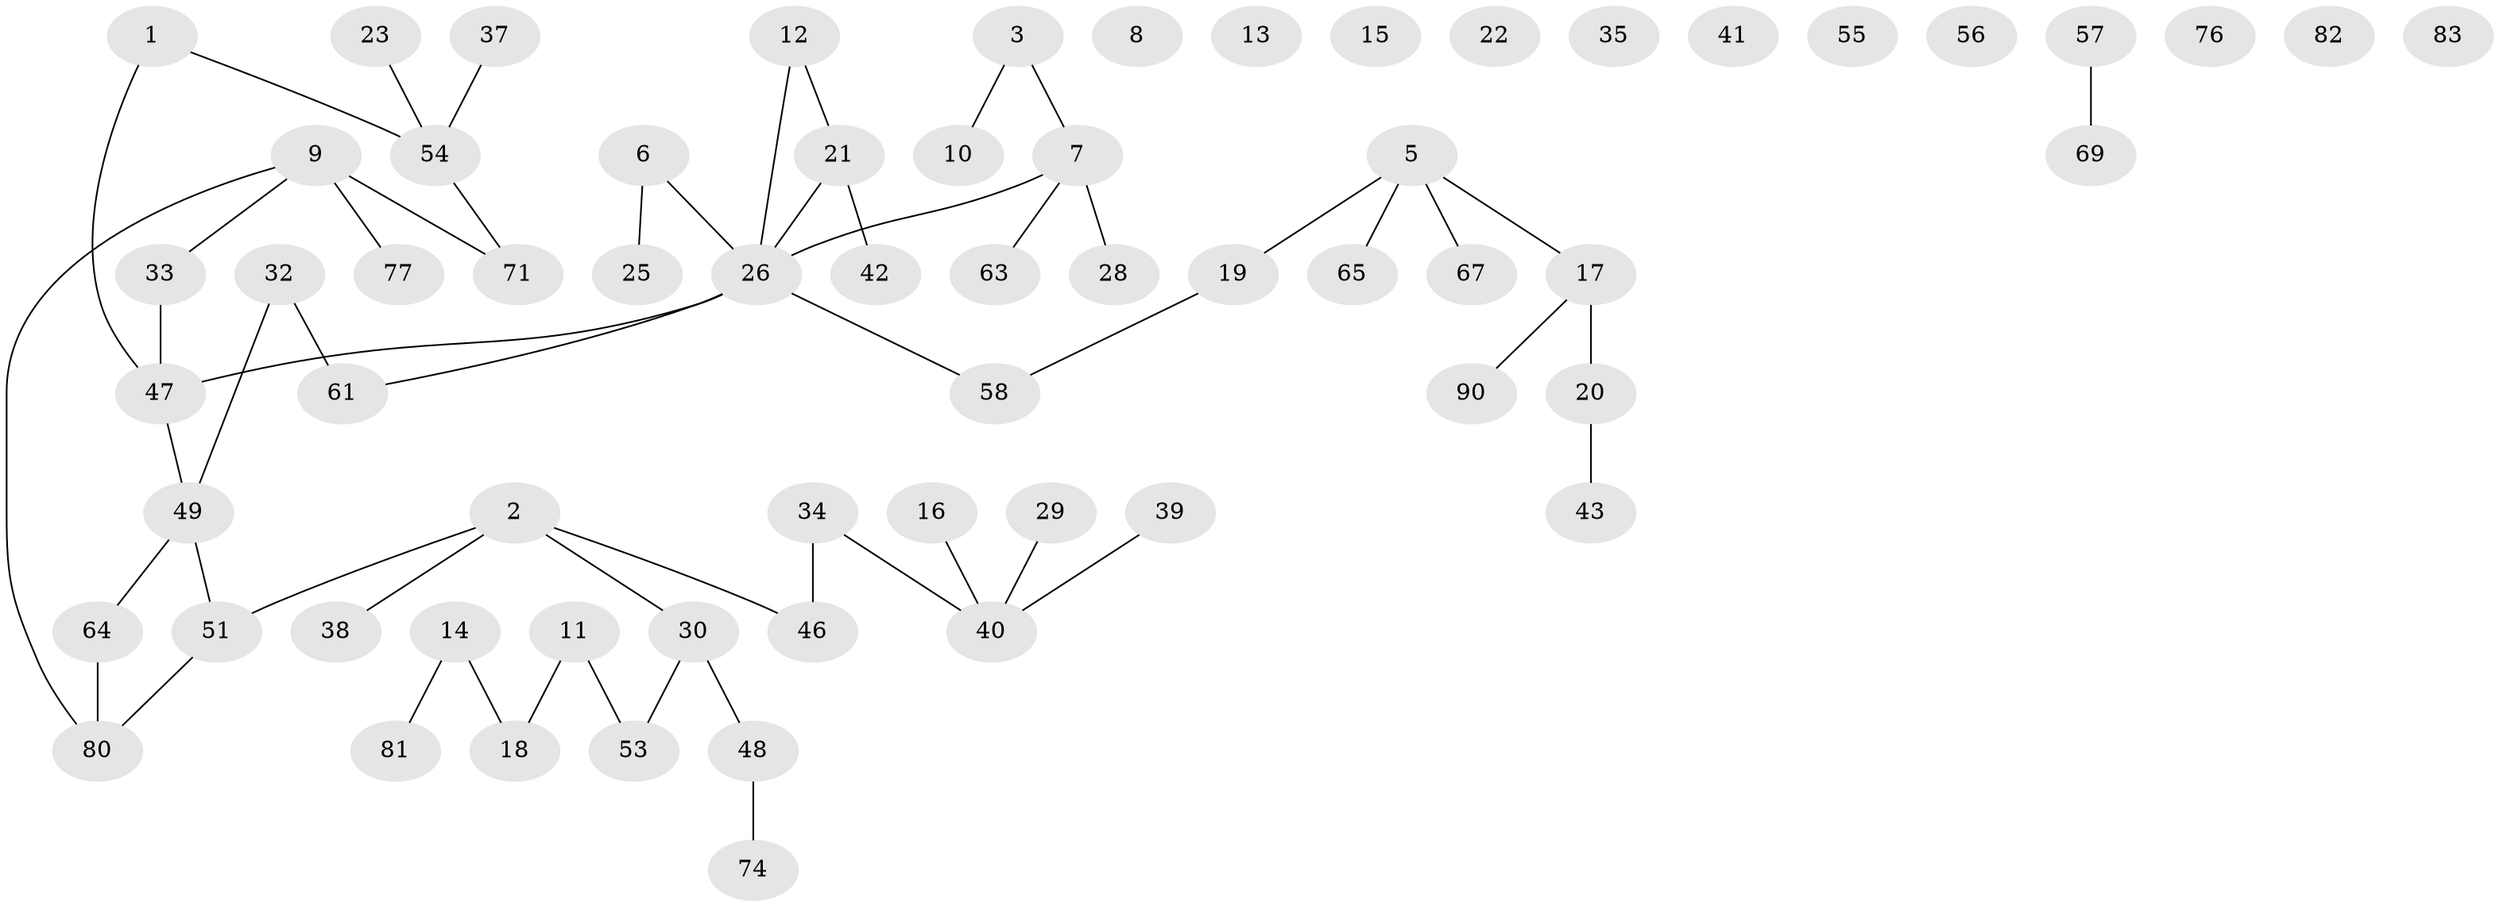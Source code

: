 // original degree distribution, {3: 0.15053763440860216, 2: 0.23655913978494625, 1: 0.3655913978494624, 5: 0.06451612903225806, 0: 0.11827956989247312, 4: 0.06451612903225806}
// Generated by graph-tools (version 1.1) at 2025/41/03/06/25 10:41:20]
// undirected, 64 vertices, 56 edges
graph export_dot {
graph [start="1"]
  node [color=gray90,style=filled];
  1 [super="+4"];
  2 [super="+75"];
  3 [super="+31"];
  5 [super="+66"];
  6 [super="+93"];
  7 [super="+89"];
  8;
  9 [super="+78"];
  10;
  11 [super="+91"];
  12;
  13;
  14 [super="+45"];
  15;
  16 [super="+68"];
  17 [super="+27"];
  18;
  19 [super="+24"];
  20 [super="+50"];
  21 [super="+44"];
  22;
  23;
  25 [super="+36"];
  26 [super="+87"];
  28;
  29;
  30 [super="+73"];
  32 [super="+92"];
  33 [super="+85"];
  34 [super="+86"];
  35;
  37;
  38 [super="+60"];
  39;
  40 [super="+70"];
  41;
  42;
  43;
  46;
  47;
  48 [super="+52"];
  49 [super="+62"];
  51;
  53;
  54 [super="+79"];
  55;
  56;
  57;
  58 [super="+59"];
  61 [super="+88"];
  63;
  64 [super="+72"];
  65;
  67;
  69;
  71;
  74;
  76;
  77;
  80 [super="+84"];
  81;
  82;
  83;
  90;
  1 -- 47;
  1 -- 54;
  2 -- 51;
  2 -- 46;
  2 -- 30;
  2 -- 38;
  3 -- 10;
  3 -- 7;
  5 -- 17;
  5 -- 19;
  5 -- 65;
  5 -- 67;
  6 -- 25;
  6 -- 26;
  7 -- 63;
  7 -- 26;
  7 -- 28;
  9 -- 71;
  9 -- 80;
  9 -- 77;
  9 -- 33;
  11 -- 18;
  11 -- 53;
  12 -- 26;
  12 -- 21;
  14 -- 18;
  14 -- 81;
  16 -- 40;
  17 -- 20 [weight=2];
  17 -- 90;
  19 -- 58;
  20 -- 43;
  21 -- 26;
  21 -- 42;
  23 -- 54;
  26 -- 47;
  26 -- 61;
  26 -- 58;
  29 -- 40;
  30 -- 48;
  30 -- 53;
  32 -- 49;
  32 -- 61 [weight=2];
  33 -- 47;
  34 -- 46;
  34 -- 40;
  37 -- 54;
  39 -- 40;
  47 -- 49;
  48 -- 74;
  49 -- 64;
  49 -- 51;
  51 -- 80;
  54 -- 71;
  57 -- 69;
  64 -- 80;
}
